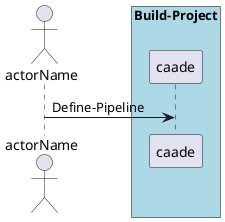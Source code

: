 @startuml
Actor "actorName" as A

box "Build-Project" #lightblue
participant "caade" as S
A -> S : Define-Pipeline
end box

@enduml
